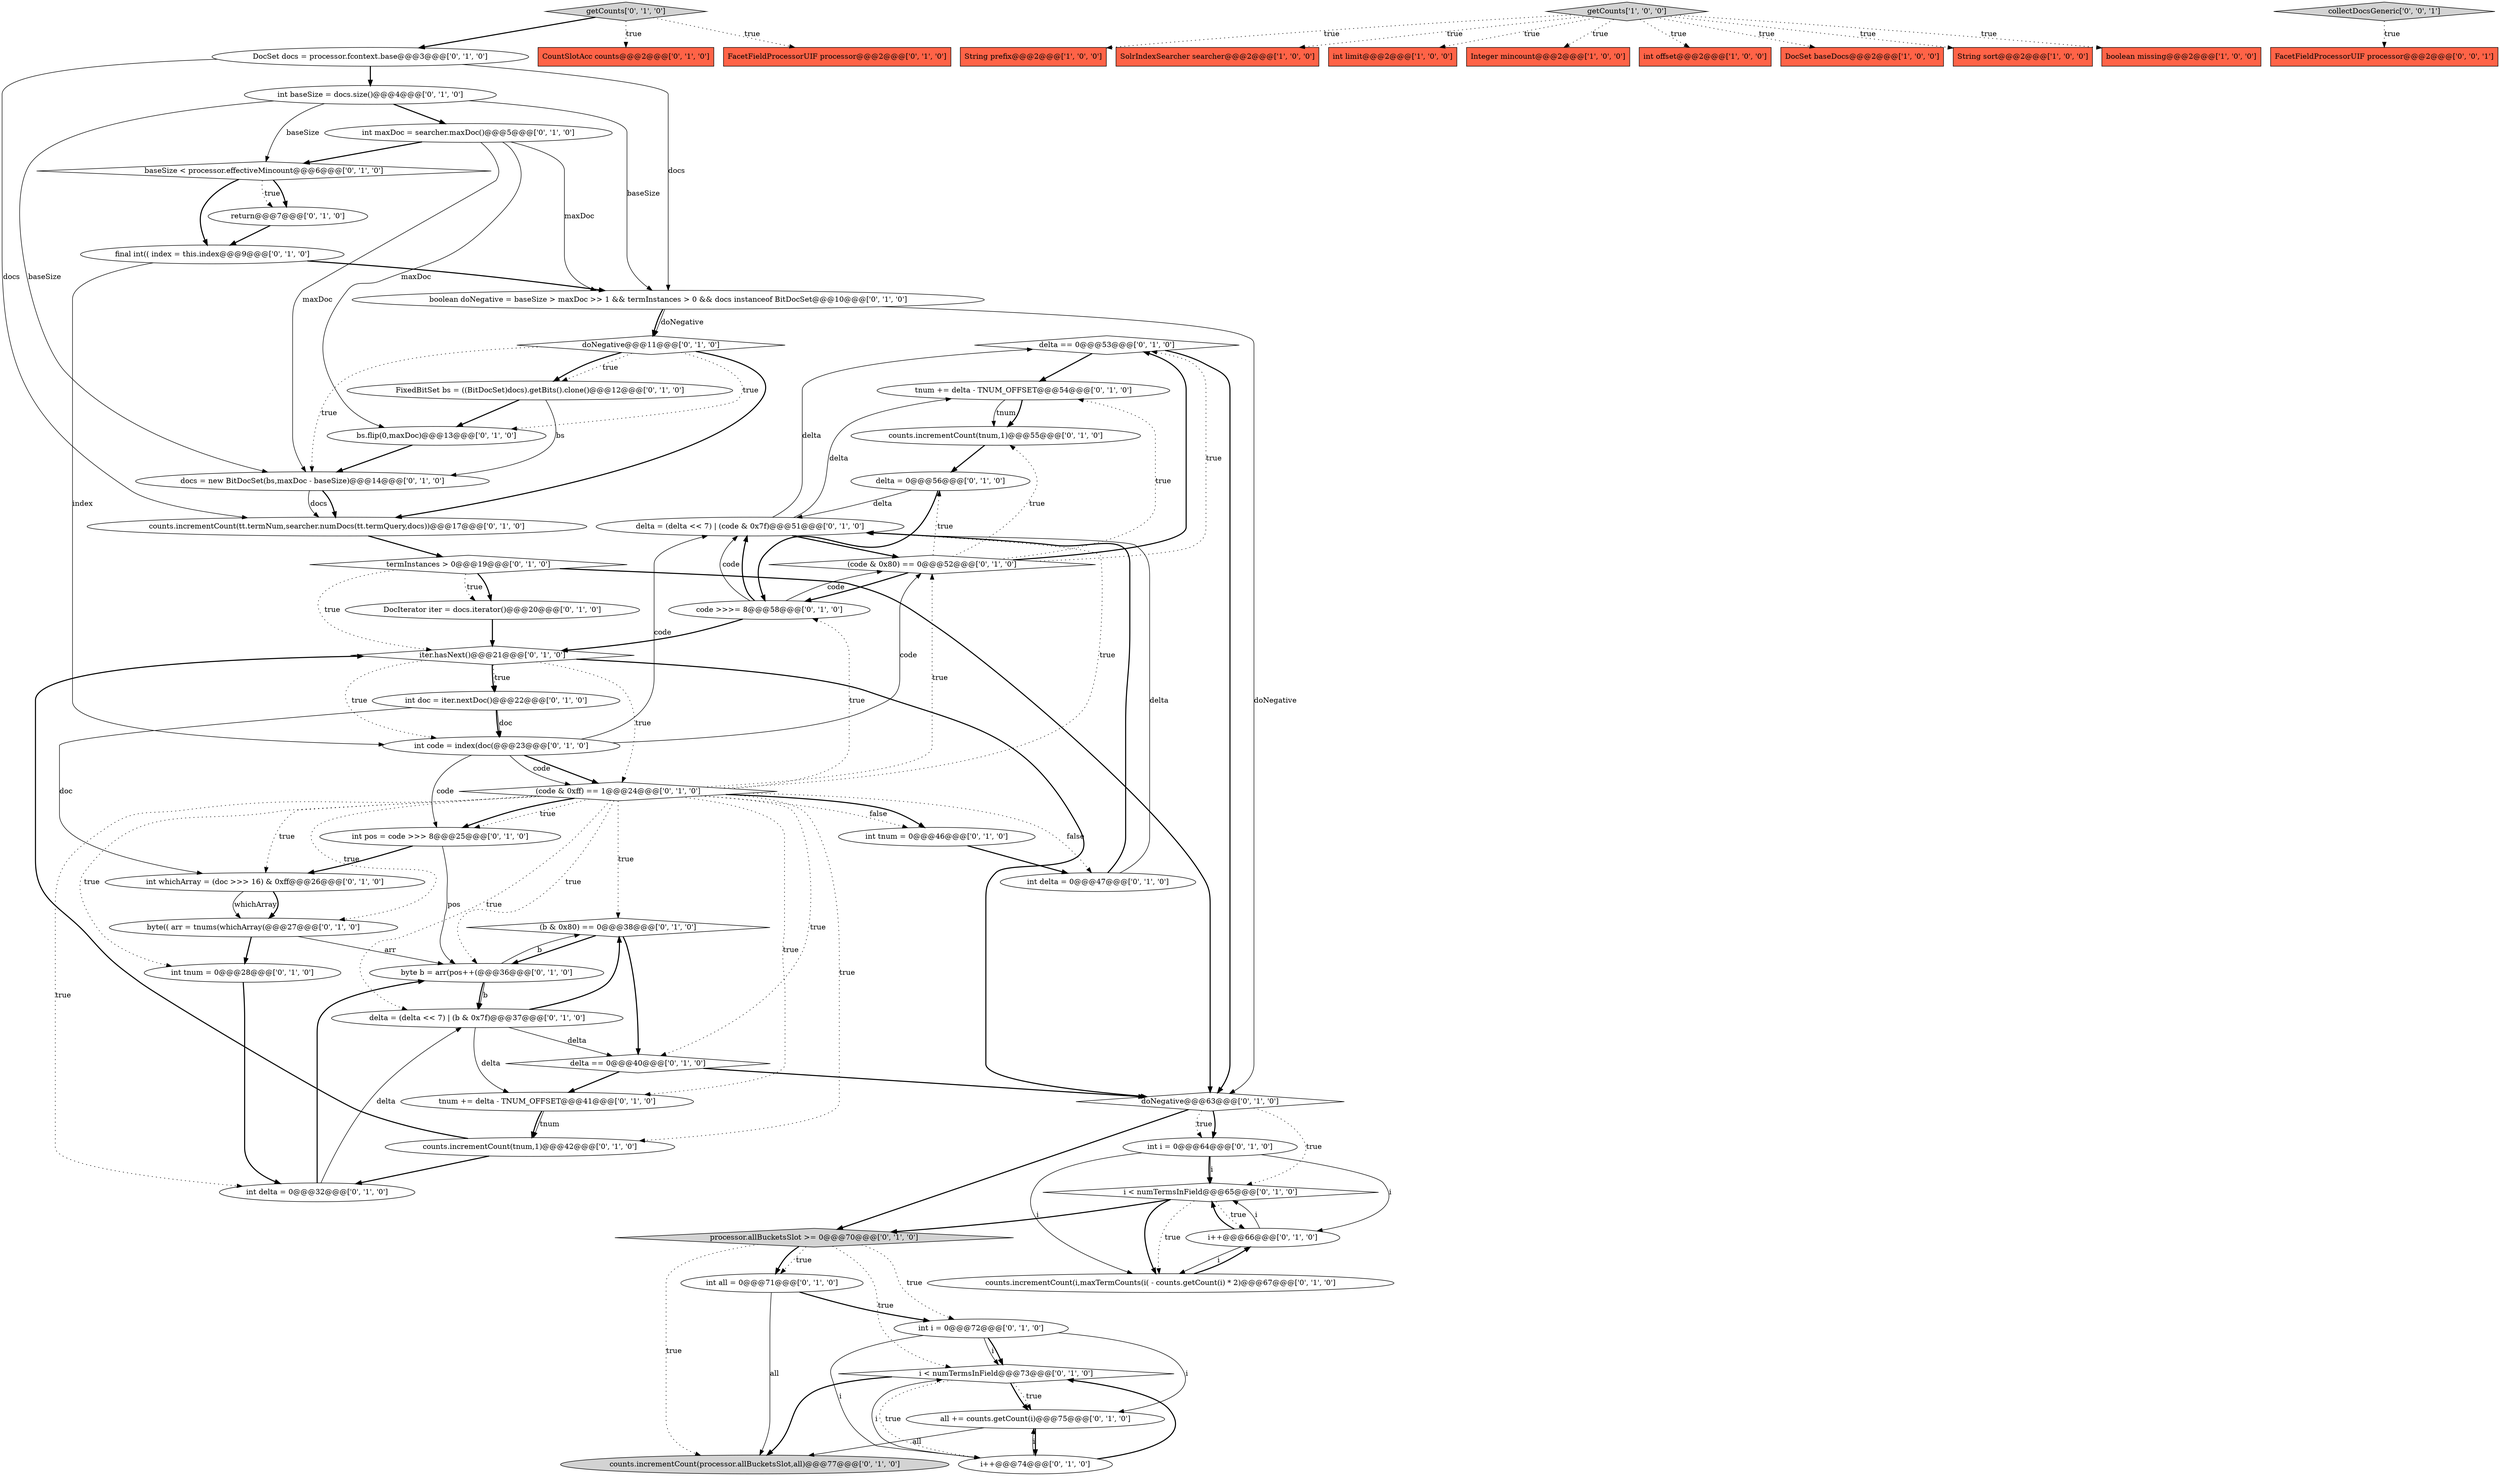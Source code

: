 digraph {
61 [style = filled, label = "delta == 0@@@53@@@['0', '1', '0']", fillcolor = white, shape = diamond image = "AAA1AAABBB2BBB"];
8 [style = filled, label = "String prefix@@@2@@@['1', '0', '0']", fillcolor = tomato, shape = box image = "AAA0AAABBB1BBB"];
26 [style = filled, label = "tnum += delta - TNUM_OFFSET@@@54@@@['0', '1', '0']", fillcolor = white, shape = ellipse image = "AAA0AAABBB2BBB"];
7 [style = filled, label = "SolrIndexSearcher searcher@@@2@@@['1', '0', '0']", fillcolor = tomato, shape = box image = "AAA0AAABBB1BBB"];
29 [style = filled, label = "counts.incrementCount(tt.termNum,searcher.numDocs(tt.termQuery,docs))@@@17@@@['0', '1', '0']", fillcolor = white, shape = ellipse image = "AAA0AAABBB2BBB"];
35 [style = filled, label = "(b & 0x80) == 0@@@38@@@['0', '1', '0']", fillcolor = white, shape = diamond image = "AAA0AAABBB2BBB"];
27 [style = filled, label = "delta = (delta << 7) | (b & 0x7f)@@@37@@@['0', '1', '0']", fillcolor = white, shape = ellipse image = "AAA0AAABBB2BBB"];
37 [style = filled, label = "byte b = arr(pos++(@@@36@@@['0', '1', '0']", fillcolor = white, shape = ellipse image = "AAA0AAABBB2BBB"];
39 [style = filled, label = "i < numTermsInField@@@73@@@['0', '1', '0']", fillcolor = white, shape = diamond image = "AAA0AAABBB2BBB"];
46 [style = filled, label = "doNegative@@@11@@@['0', '1', '0']", fillcolor = white, shape = diamond image = "AAA0AAABBB2BBB"];
59 [style = filled, label = "all += counts.getCount(i)@@@75@@@['0', '1', '0']", fillcolor = white, shape = ellipse image = "AAA0AAABBB2BBB"];
12 [style = filled, label = "int whichArray = (doc >>> 16) & 0xff@@@26@@@['0', '1', '0']", fillcolor = white, shape = ellipse image = "AAA0AAABBB2BBB"];
50 [style = filled, label = "counts.incrementCount(tnum,1)@@@42@@@['0', '1', '0']", fillcolor = white, shape = ellipse image = "AAA1AAABBB2BBB"];
47 [style = filled, label = "int all = 0@@@71@@@['0', '1', '0']", fillcolor = white, shape = ellipse image = "AAA0AAABBB2BBB"];
49 [style = filled, label = "baseSize < processor.effectiveMincount@@@6@@@['0', '1', '0']", fillcolor = white, shape = diamond image = "AAA1AAABBB2BBB"];
32 [style = filled, label = "byte(( arr = tnums(whichArray(@@@27@@@['0', '1', '0']", fillcolor = white, shape = ellipse image = "AAA0AAABBB2BBB"];
56 [style = filled, label = "int tnum = 0@@@46@@@['0', '1', '0']", fillcolor = white, shape = ellipse image = "AAA0AAABBB2BBB"];
60 [style = filled, label = "boolean doNegative = baseSize > maxDoc >> 1 && termInstances > 0 && docs instanceof BitDocSet@@@10@@@['0', '1', '0']", fillcolor = white, shape = ellipse image = "AAA0AAABBB2BBB"];
9 [style = filled, label = "int maxDoc = searcher.maxDoc()@@@5@@@['0', '1', '0']", fillcolor = white, shape = ellipse image = "AAA0AAABBB2BBB"];
43 [style = filled, label = "counts.incrementCount(processor.allBucketsSlot,all)@@@77@@@['0', '1', '0']", fillcolor = lightgray, shape = ellipse image = "AAA0AAABBB2BBB"];
53 [style = filled, label = "docs = new BitDocSet(bs,maxDoc - baseSize)@@@14@@@['0', '1', '0']", fillcolor = white, shape = ellipse image = "AAA0AAABBB2BBB"];
20 [style = filled, label = "doNegative@@@63@@@['0', '1', '0']", fillcolor = white, shape = diamond image = "AAA0AAABBB2BBB"];
17 [style = filled, label = "iter.hasNext()@@@21@@@['0', '1', '0']", fillcolor = white, shape = diamond image = "AAA0AAABBB2BBB"];
25 [style = filled, label = "delta == 0@@@40@@@['0', '1', '0']", fillcolor = white, shape = diamond image = "AAA0AAABBB2BBB"];
4 [style = filled, label = "int limit@@@2@@@['1', '0', '0']", fillcolor = tomato, shape = box image = "AAA0AAABBB1BBB"];
0 [style = filled, label = "Integer mincount@@@2@@@['1', '0', '0']", fillcolor = tomato, shape = box image = "AAA0AAABBB1BBB"];
30 [style = filled, label = "final int(( index = this.index@@@9@@@['0', '1', '0']", fillcolor = white, shape = ellipse image = "AAA0AAABBB2BBB"];
15 [style = filled, label = "FixedBitSet bs = ((BitDocSet)docs).getBits().clone()@@@12@@@['0', '1', '0']", fillcolor = white, shape = ellipse image = "AAA1AAABBB2BBB"];
52 [style = filled, label = "DocSet docs = processor.fcontext.base@@@3@@@['0', '1', '0']", fillcolor = white, shape = ellipse image = "AAA0AAABBB2BBB"];
54 [style = filled, label = "i < numTermsInField@@@65@@@['0', '1', '0']", fillcolor = white, shape = diamond image = "AAA0AAABBB2BBB"];
14 [style = filled, label = "(code & 0x80) == 0@@@52@@@['0', '1', '0']", fillcolor = white, shape = diamond image = "AAA1AAABBB2BBB"];
18 [style = filled, label = "int delta = 0@@@47@@@['0', '1', '0']", fillcolor = white, shape = ellipse image = "AAA0AAABBB2BBB"];
5 [style = filled, label = "getCounts['1', '0', '0']", fillcolor = lightgray, shape = diamond image = "AAA0AAABBB1BBB"];
41 [style = filled, label = "CountSlotAcc counts@@@2@@@['0', '1', '0']", fillcolor = tomato, shape = box image = "AAA0AAABBB2BBB"];
34 [style = filled, label = "int baseSize = docs.size()@@@4@@@['0', '1', '0']", fillcolor = white, shape = ellipse image = "AAA0AAABBB2BBB"];
36 [style = filled, label = "i++@@@74@@@['0', '1', '0']", fillcolor = white, shape = ellipse image = "AAA0AAABBB2BBB"];
48 [style = filled, label = "delta = 0@@@56@@@['0', '1', '0']", fillcolor = white, shape = ellipse image = "AAA0AAABBB2BBB"];
10 [style = filled, label = "processor.allBucketsSlot >= 0@@@70@@@['0', '1', '0']", fillcolor = lightgray, shape = diamond image = "AAA0AAABBB2BBB"];
22 [style = filled, label = "return@@@7@@@['0', '1', '0']", fillcolor = white, shape = ellipse image = "AAA0AAABBB2BBB"];
55 [style = filled, label = "termInstances > 0@@@19@@@['0', '1', '0']", fillcolor = white, shape = diamond image = "AAA0AAABBB2BBB"];
40 [style = filled, label = "int delta = 0@@@32@@@['0', '1', '0']", fillcolor = white, shape = ellipse image = "AAA0AAABBB2BBB"];
58 [style = filled, label = "getCounts['0', '1', '0']", fillcolor = lightgray, shape = diamond image = "AAA0AAABBB2BBB"];
19 [style = filled, label = "delta = (delta << 7) | (code & 0x7f)@@@51@@@['0', '1', '0']", fillcolor = white, shape = ellipse image = "AAA0AAABBB2BBB"];
6 [style = filled, label = "int offset@@@2@@@['1', '0', '0']", fillcolor = tomato, shape = box image = "AAA0AAABBB1BBB"];
24 [style = filled, label = "i++@@@66@@@['0', '1', '0']", fillcolor = white, shape = ellipse image = "AAA0AAABBB2BBB"];
21 [style = filled, label = "int code = index(doc(@@@23@@@['0', '1', '0']", fillcolor = white, shape = ellipse image = "AAA0AAABBB2BBB"];
38 [style = filled, label = "DocIterator iter = docs.iterator()@@@20@@@['0', '1', '0']", fillcolor = white, shape = ellipse image = "AAA0AAABBB2BBB"];
33 [style = filled, label = "counts.incrementCount(i,maxTermCounts(i( - counts.getCount(i) * 2)@@@67@@@['0', '1', '0']", fillcolor = white, shape = ellipse image = "AAA1AAABBB2BBB"];
51 [style = filled, label = "FacetFieldProcessorUIF processor@@@2@@@['0', '1', '0']", fillcolor = tomato, shape = box image = "AAA0AAABBB2BBB"];
3 [style = filled, label = "DocSet baseDocs@@@2@@@['1', '0', '0']", fillcolor = tomato, shape = box image = "AAA0AAABBB1BBB"];
2 [style = filled, label = "String sort@@@2@@@['1', '0', '0']", fillcolor = tomato, shape = box image = "AAA0AAABBB1BBB"];
31 [style = filled, label = "tnum += delta - TNUM_OFFSET@@@41@@@['0', '1', '0']", fillcolor = white, shape = ellipse image = "AAA0AAABBB2BBB"];
23 [style = filled, label = "bs.flip(0,maxDoc)@@@13@@@['0', '1', '0']", fillcolor = white, shape = ellipse image = "AAA0AAABBB2BBB"];
1 [style = filled, label = "boolean missing@@@2@@@['1', '0', '0']", fillcolor = tomato, shape = box image = "AAA0AAABBB1BBB"];
16 [style = filled, label = "code >>>= 8@@@58@@@['0', '1', '0']", fillcolor = white, shape = ellipse image = "AAA0AAABBB2BBB"];
44 [style = filled, label = "int pos = code >>> 8@@@25@@@['0', '1', '0']", fillcolor = white, shape = ellipse image = "AAA1AAABBB2BBB"];
45 [style = filled, label = "int tnum = 0@@@28@@@['0', '1', '0']", fillcolor = white, shape = ellipse image = "AAA0AAABBB2BBB"];
62 [style = filled, label = "collectDocsGeneric['0', '0', '1']", fillcolor = lightgray, shape = diamond image = "AAA0AAABBB3BBB"];
13 [style = filled, label = "int i = 0@@@64@@@['0', '1', '0']", fillcolor = white, shape = ellipse image = "AAA1AAABBB2BBB"];
63 [style = filled, label = "FacetFieldProcessorUIF processor@@@2@@@['0', '0', '1']", fillcolor = tomato, shape = box image = "AAA0AAABBB3BBB"];
42 [style = filled, label = "(code & 0xff) == 1@@@24@@@['0', '1', '0']", fillcolor = white, shape = diamond image = "AAA1AAABBB2BBB"];
57 [style = filled, label = "int i = 0@@@72@@@['0', '1', '0']", fillcolor = white, shape = ellipse image = "AAA0AAABBB2BBB"];
28 [style = filled, label = "int doc = iter.nextDoc()@@@22@@@['0', '1', '0']", fillcolor = white, shape = ellipse image = "AAA0AAABBB2BBB"];
11 [style = filled, label = "counts.incrementCount(tnum,1)@@@55@@@['0', '1', '0']", fillcolor = white, shape = ellipse image = "AAA1AAABBB2BBB"];
28->21 [style = bold, label=""];
5->8 [style = dotted, label="true"];
49->30 [style = bold, label=""];
61->20 [style = bold, label=""];
46->53 [style = dotted, label="true"];
57->39 [style = solid, label="i"];
10->47 [style = bold, label=""];
26->11 [style = solid, label="tnum"];
20->10 [style = bold, label=""];
12->32 [style = solid, label="whichArray"];
5->3 [style = dotted, label="true"];
34->49 [style = solid, label="baseSize"];
14->26 [style = dotted, label="true"];
54->10 [style = bold, label=""];
5->4 [style = dotted, label="true"];
17->28 [style = dotted, label="true"];
31->50 [style = bold, label=""];
49->22 [style = dotted, label="true"];
21->44 [style = solid, label="code"];
24->54 [style = solid, label="i"];
59->43 [style = solid, label="all"];
57->39 [style = bold, label=""];
13->24 [style = solid, label="i"];
50->40 [style = bold, label=""];
12->32 [style = bold, label=""];
9->23 [style = solid, label="maxDoc"];
42->40 [style = dotted, label="true"];
42->56 [style = dotted, label="false"];
39->36 [style = dotted, label="true"];
54->33 [style = bold, label=""];
19->26 [style = solid, label="delta"];
35->37 [style = bold, label=""];
30->21 [style = solid, label="index"];
42->31 [style = dotted, label="true"];
38->17 [style = bold, label=""];
36->39 [style = solid, label="i"];
46->15 [style = dotted, label="true"];
33->24 [style = bold, label=""];
42->44 [style = bold, label=""];
30->60 [style = bold, label=""];
50->17 [style = bold, label=""];
14->48 [style = dotted, label="true"];
37->27 [style = solid, label="b"];
5->0 [style = dotted, label="true"];
17->42 [style = dotted, label="true"];
55->38 [style = bold, label=""];
42->27 [style = dotted, label="true"];
22->30 [style = bold, label=""];
54->33 [style = dotted, label="true"];
21->42 [style = bold, label=""];
55->17 [style = dotted, label="true"];
15->23 [style = bold, label=""];
49->22 [style = bold, label=""];
24->33 [style = solid, label="i"];
24->54 [style = bold, label=""];
44->37 [style = solid, label="pos"];
36->59 [style = solid, label="i"];
42->25 [style = dotted, label="true"];
34->9 [style = bold, label=""];
28->21 [style = solid, label="doc"];
21->42 [style = solid, label="code"];
20->54 [style = dotted, label="true"];
42->37 [style = dotted, label="true"];
10->43 [style = dotted, label="true"];
59->36 [style = bold, label=""];
15->53 [style = solid, label="bs"];
55->20 [style = bold, label=""];
23->53 [style = bold, label=""];
35->25 [style = bold, label=""];
21->14 [style = solid, label="code"];
17->21 [style = dotted, label="true"];
19->14 [style = bold, label=""];
31->50 [style = solid, label="tnum"];
9->60 [style = solid, label="maxDoc"];
37->35 [style = solid, label="b"];
58->51 [style = dotted, label="true"];
34->53 [style = solid, label="baseSize"];
39->59 [style = bold, label=""];
29->55 [style = bold, label=""];
47->57 [style = bold, label=""];
10->39 [style = dotted, label="true"];
16->14 [style = solid, label="code"];
45->40 [style = bold, label=""];
42->19 [style = dotted, label="true"];
14->16 [style = bold, label=""];
16->19 [style = bold, label=""];
47->43 [style = solid, label="all"];
39->43 [style = bold, label=""];
32->45 [style = bold, label=""];
21->19 [style = solid, label="code"];
16->19 [style = solid, label="code"];
42->35 [style = dotted, label="true"];
17->20 [style = bold, label=""];
40->27 [style = solid, label="delta"];
14->61 [style = dotted, label="true"];
42->18 [style = dotted, label="false"];
10->47 [style = dotted, label="true"];
46->29 [style = bold, label=""];
42->16 [style = dotted, label="true"];
20->13 [style = bold, label=""];
53->29 [style = bold, label=""];
13->54 [style = solid, label="i"];
48->16 [style = bold, label=""];
53->29 [style = solid, label="docs"];
57->36 [style = solid, label="i"];
27->31 [style = solid, label="delta"];
39->59 [style = dotted, label="true"];
26->11 [style = bold, label=""];
58->41 [style = dotted, label="true"];
57->59 [style = solid, label="i"];
20->13 [style = dotted, label="true"];
25->31 [style = bold, label=""];
16->17 [style = bold, label=""];
9->53 [style = solid, label="maxDoc"];
5->2 [style = dotted, label="true"];
42->12 [style = dotted, label="true"];
44->12 [style = bold, label=""];
42->44 [style = dotted, label="true"];
42->45 [style = dotted, label="true"];
54->24 [style = dotted, label="true"];
25->20 [style = bold, label=""];
37->27 [style = bold, label=""];
42->14 [style = dotted, label="true"];
60->46 [style = bold, label=""];
61->26 [style = bold, label=""];
11->48 [style = bold, label=""];
48->19 [style = solid, label="delta"];
5->7 [style = dotted, label="true"];
52->60 [style = solid, label="docs"];
27->35 [style = bold, label=""];
56->18 [style = bold, label=""];
18->19 [style = solid, label="delta"];
5->6 [style = dotted, label="true"];
60->46 [style = solid, label="doNegative"];
10->57 [style = dotted, label="true"];
58->52 [style = bold, label=""];
62->63 [style = dotted, label="true"];
18->19 [style = bold, label=""];
46->15 [style = bold, label=""];
19->61 [style = solid, label="delta"];
9->49 [style = bold, label=""];
40->37 [style = bold, label=""];
17->28 [style = bold, label=""];
60->20 [style = solid, label="doNegative"];
55->38 [style = dotted, label="true"];
46->23 [style = dotted, label="true"];
28->12 [style = solid, label="doc"];
13->33 [style = solid, label="i"];
5->1 [style = dotted, label="true"];
32->37 [style = solid, label="arr"];
27->25 [style = solid, label="delta"];
14->11 [style = dotted, label="true"];
42->56 [style = bold, label=""];
52->34 [style = bold, label=""];
52->29 [style = solid, label="docs"];
13->54 [style = bold, label=""];
42->50 [style = dotted, label="true"];
42->32 [style = dotted, label="true"];
36->39 [style = bold, label=""];
34->60 [style = solid, label="baseSize"];
14->61 [style = bold, label=""];
}
